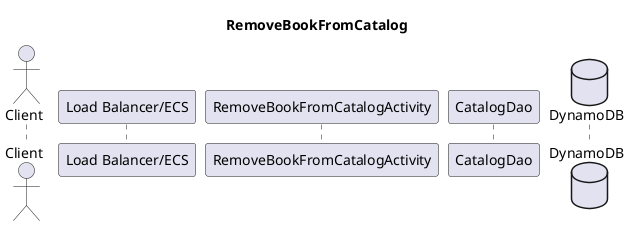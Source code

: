 @startuml
title RemoveBookFromCatalog

actor Client
participant "Load Balancer/ECS" as LoadBalancerECS
participant RemoveBookFromCatalogActivity
participant CatalogDao
database DynamoDB









@enduml
